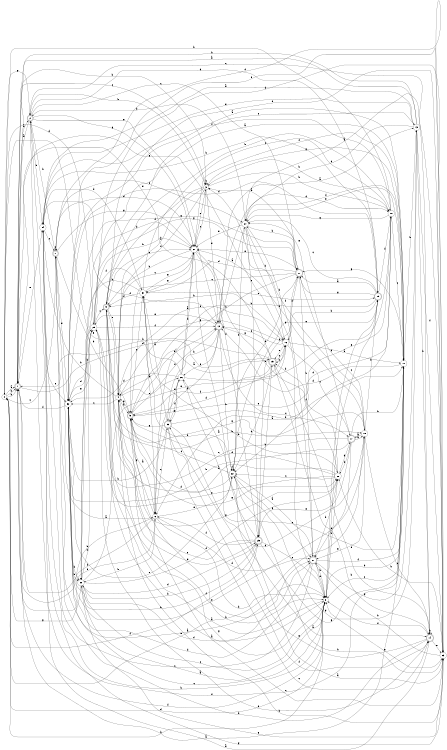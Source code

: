 digraph n28_3 {
__start0 [label="" shape="none"];

rankdir=LR;
size="8,5";

s0 [style="filled", color="black", fillcolor="white" shape="circle", label="0"];
s1 [style="rounded,filled", color="black", fillcolor="white" shape="doublecircle", label="1"];
s2 [style="rounded,filled", color="black", fillcolor="white" shape="doublecircle", label="2"];
s3 [style="filled", color="black", fillcolor="white" shape="circle", label="3"];
s4 [style="filled", color="black", fillcolor="white" shape="circle", label="4"];
s5 [style="rounded,filled", color="black", fillcolor="white" shape="doublecircle", label="5"];
s6 [style="filled", color="black", fillcolor="white" shape="circle", label="6"];
s7 [style="rounded,filled", color="black", fillcolor="white" shape="doublecircle", label="7"];
s8 [style="filled", color="black", fillcolor="white" shape="circle", label="8"];
s9 [style="rounded,filled", color="black", fillcolor="white" shape="doublecircle", label="9"];
s10 [style="filled", color="black", fillcolor="white" shape="circle", label="10"];
s11 [style="filled", color="black", fillcolor="white" shape="circle", label="11"];
s12 [style="rounded,filled", color="black", fillcolor="white" shape="doublecircle", label="12"];
s13 [style="filled", color="black", fillcolor="white" shape="circle", label="13"];
s14 [style="rounded,filled", color="black", fillcolor="white" shape="doublecircle", label="14"];
s15 [style="rounded,filled", color="black", fillcolor="white" shape="doublecircle", label="15"];
s16 [style="filled", color="black", fillcolor="white" shape="circle", label="16"];
s17 [style="rounded,filled", color="black", fillcolor="white" shape="doublecircle", label="17"];
s18 [style="filled", color="black", fillcolor="white" shape="circle", label="18"];
s19 [style="rounded,filled", color="black", fillcolor="white" shape="doublecircle", label="19"];
s20 [style="rounded,filled", color="black", fillcolor="white" shape="doublecircle", label="20"];
s21 [style="rounded,filled", color="black", fillcolor="white" shape="doublecircle", label="21"];
s22 [style="filled", color="black", fillcolor="white" shape="circle", label="22"];
s23 [style="filled", color="black", fillcolor="white" shape="circle", label="23"];
s24 [style="filled", color="black", fillcolor="white" shape="circle", label="24"];
s25 [style="rounded,filled", color="black", fillcolor="white" shape="doublecircle", label="25"];
s26 [style="filled", color="black", fillcolor="white" shape="circle", label="26"];
s27 [style="filled", color="black", fillcolor="white" shape="circle", label="27"];
s28 [style="filled", color="black", fillcolor="white" shape="circle", label="28"];
s29 [style="filled", color="black", fillcolor="white" shape="circle", label="29"];
s30 [style="filled", color="black", fillcolor="white" shape="circle", label="30"];
s31 [style="filled", color="black", fillcolor="white" shape="circle", label="31"];
s32 [style="filled", color="black", fillcolor="white" shape="circle", label="32"];
s33 [style="rounded,filled", color="black", fillcolor="white" shape="doublecircle", label="33"];
s34 [style="filled", color="black", fillcolor="white" shape="circle", label="34"];
s0 -> s1 [label="a"];
s0 -> s1 [label="b"];
s0 -> s7 [label="c"];
s0 -> s29 [label="d"];
s0 -> s18 [label="e"];
s0 -> s25 [label="f"];
s0 -> s2 [label="g"];
s0 -> s1 [label="h"];
s1 -> s2 [label="a"];
s1 -> s3 [label="b"];
s1 -> s3 [label="c"];
s1 -> s15 [label="d"];
s1 -> s34 [label="e"];
s1 -> s6 [label="f"];
s1 -> s16 [label="g"];
s1 -> s6 [label="h"];
s2 -> s1 [label="a"];
s2 -> s3 [label="b"];
s2 -> s20 [label="c"];
s2 -> s19 [label="d"];
s2 -> s12 [label="e"];
s2 -> s11 [label="f"];
s2 -> s27 [label="g"];
s2 -> s34 [label="h"];
s3 -> s4 [label="a"];
s3 -> s3 [label="b"];
s3 -> s27 [label="c"];
s3 -> s9 [label="d"];
s3 -> s12 [label="e"];
s3 -> s4 [label="f"];
s3 -> s11 [label="g"];
s3 -> s10 [label="h"];
s4 -> s5 [label="a"];
s4 -> s34 [label="b"];
s4 -> s32 [label="c"];
s4 -> s25 [label="d"];
s4 -> s26 [label="e"];
s4 -> s16 [label="f"];
s4 -> s28 [label="g"];
s4 -> s23 [label="h"];
s5 -> s6 [label="a"];
s5 -> s12 [label="b"];
s5 -> s31 [label="c"];
s5 -> s16 [label="d"];
s5 -> s4 [label="e"];
s5 -> s12 [label="f"];
s5 -> s28 [label="g"];
s5 -> s8 [label="h"];
s6 -> s7 [label="a"];
s6 -> s30 [label="b"];
s6 -> s33 [label="c"];
s6 -> s21 [label="d"];
s6 -> s22 [label="e"];
s6 -> s1 [label="f"];
s6 -> s4 [label="g"];
s6 -> s8 [label="h"];
s7 -> s8 [label="a"];
s7 -> s5 [label="b"];
s7 -> s7 [label="c"];
s7 -> s27 [label="d"];
s7 -> s32 [label="e"];
s7 -> s24 [label="f"];
s7 -> s27 [label="g"];
s7 -> s2 [label="h"];
s8 -> s9 [label="a"];
s8 -> s28 [label="b"];
s8 -> s19 [label="c"];
s8 -> s0 [label="d"];
s8 -> s19 [label="e"];
s8 -> s1 [label="f"];
s8 -> s4 [label="g"];
s8 -> s0 [label="h"];
s9 -> s8 [label="a"];
s9 -> s10 [label="b"];
s9 -> s27 [label="c"];
s9 -> s23 [label="d"];
s9 -> s4 [label="e"];
s9 -> s21 [label="f"];
s9 -> s18 [label="g"];
s9 -> s18 [label="h"];
s10 -> s6 [label="a"];
s10 -> s0 [label="b"];
s10 -> s11 [label="c"];
s10 -> s22 [label="d"];
s10 -> s5 [label="e"];
s10 -> s34 [label="f"];
s10 -> s24 [label="g"];
s10 -> s3 [label="h"];
s11 -> s1 [label="a"];
s11 -> s8 [label="b"];
s11 -> s8 [label="c"];
s11 -> s12 [label="d"];
s11 -> s24 [label="e"];
s11 -> s27 [label="f"];
s11 -> s20 [label="g"];
s11 -> s13 [label="h"];
s12 -> s13 [label="a"];
s12 -> s33 [label="b"];
s12 -> s17 [label="c"];
s12 -> s10 [label="d"];
s12 -> s29 [label="e"];
s12 -> s26 [label="f"];
s12 -> s6 [label="g"];
s12 -> s22 [label="h"];
s13 -> s1 [label="a"];
s13 -> s14 [label="b"];
s13 -> s9 [label="c"];
s13 -> s24 [label="d"];
s13 -> s34 [label="e"];
s13 -> s23 [label="f"];
s13 -> s22 [label="g"];
s13 -> s1 [label="h"];
s14 -> s2 [label="a"];
s14 -> s14 [label="b"];
s14 -> s2 [label="c"];
s14 -> s15 [label="d"];
s14 -> s23 [label="e"];
s14 -> s8 [label="f"];
s14 -> s33 [label="g"];
s14 -> s7 [label="h"];
s15 -> s4 [label="a"];
s15 -> s14 [label="b"];
s15 -> s16 [label="c"];
s15 -> s22 [label="d"];
s15 -> s1 [label="e"];
s15 -> s5 [label="f"];
s15 -> s12 [label="g"];
s15 -> s1 [label="h"];
s16 -> s11 [label="a"];
s16 -> s15 [label="b"];
s16 -> s17 [label="c"];
s16 -> s20 [label="d"];
s16 -> s15 [label="e"];
s16 -> s12 [label="f"];
s16 -> s4 [label="g"];
s16 -> s9 [label="h"];
s17 -> s18 [label="a"];
s17 -> s32 [label="b"];
s17 -> s29 [label="c"];
s17 -> s21 [label="d"];
s17 -> s25 [label="e"];
s17 -> s28 [label="f"];
s17 -> s24 [label="g"];
s17 -> s11 [label="h"];
s18 -> s17 [label="a"];
s18 -> s19 [label="b"];
s18 -> s14 [label="c"];
s18 -> s20 [label="d"];
s18 -> s32 [label="e"];
s18 -> s3 [label="f"];
s18 -> s21 [label="g"];
s18 -> s27 [label="h"];
s19 -> s20 [label="a"];
s19 -> s5 [label="b"];
s19 -> s24 [label="c"];
s19 -> s32 [label="d"];
s19 -> s22 [label="e"];
s19 -> s10 [label="f"];
s19 -> s20 [label="g"];
s19 -> s16 [label="h"];
s20 -> s3 [label="a"];
s20 -> s21 [label="b"];
s20 -> s5 [label="c"];
s20 -> s31 [label="d"];
s20 -> s27 [label="e"];
s20 -> s25 [label="f"];
s20 -> s32 [label="g"];
s20 -> s6 [label="h"];
s21 -> s22 [label="a"];
s21 -> s8 [label="b"];
s21 -> s34 [label="c"];
s21 -> s32 [label="d"];
s21 -> s8 [label="e"];
s21 -> s11 [label="f"];
s21 -> s13 [label="g"];
s21 -> s24 [label="h"];
s22 -> s23 [label="a"];
s22 -> s24 [label="b"];
s22 -> s5 [label="c"];
s22 -> s5 [label="d"];
s22 -> s20 [label="e"];
s22 -> s22 [label="f"];
s22 -> s21 [label="g"];
s22 -> s23 [label="h"];
s23 -> s24 [label="a"];
s23 -> s21 [label="b"];
s23 -> s5 [label="c"];
s23 -> s7 [label="d"];
s23 -> s8 [label="e"];
s23 -> s32 [label="f"];
s23 -> s30 [label="g"];
s23 -> s28 [label="h"];
s24 -> s12 [label="a"];
s24 -> s16 [label="b"];
s24 -> s25 [label="c"];
s24 -> s2 [label="d"];
s24 -> s27 [label="e"];
s24 -> s11 [label="f"];
s24 -> s8 [label="g"];
s24 -> s20 [label="h"];
s25 -> s26 [label="a"];
s25 -> s32 [label="b"];
s25 -> s8 [label="c"];
s25 -> s30 [label="d"];
s25 -> s4 [label="e"];
s25 -> s6 [label="f"];
s25 -> s11 [label="g"];
s25 -> s15 [label="h"];
s26 -> s27 [label="a"];
s26 -> s10 [label="b"];
s26 -> s11 [label="c"];
s26 -> s32 [label="d"];
s26 -> s0 [label="e"];
s26 -> s33 [label="f"];
s26 -> s33 [label="g"];
s26 -> s27 [label="h"];
s27 -> s14 [label="a"];
s27 -> s28 [label="b"];
s27 -> s4 [label="c"];
s27 -> s30 [label="d"];
s27 -> s3 [label="e"];
s27 -> s25 [label="f"];
s27 -> s31 [label="g"];
s27 -> s9 [label="h"];
s28 -> s9 [label="a"];
s28 -> s21 [label="b"];
s28 -> s22 [label="c"];
s28 -> s5 [label="d"];
s28 -> s29 [label="e"];
s28 -> s15 [label="f"];
s28 -> s17 [label="g"];
s28 -> s31 [label="h"];
s29 -> s11 [label="a"];
s29 -> s30 [label="b"];
s29 -> s9 [label="c"];
s29 -> s23 [label="d"];
s29 -> s14 [label="e"];
s29 -> s12 [label="f"];
s29 -> s20 [label="g"];
s29 -> s27 [label="h"];
s30 -> s8 [label="a"];
s30 -> s25 [label="b"];
s30 -> s8 [label="c"];
s30 -> s21 [label="d"];
s30 -> s16 [label="e"];
s30 -> s28 [label="f"];
s30 -> s0 [label="g"];
s30 -> s29 [label="h"];
s31 -> s6 [label="a"];
s31 -> s22 [label="b"];
s31 -> s10 [label="c"];
s31 -> s9 [label="d"];
s31 -> s19 [label="e"];
s31 -> s32 [label="f"];
s31 -> s27 [label="g"];
s31 -> s30 [label="h"];
s32 -> s11 [label="a"];
s32 -> s30 [label="b"];
s32 -> s8 [label="c"];
s32 -> s29 [label="d"];
s32 -> s22 [label="e"];
s32 -> s1 [label="f"];
s32 -> s29 [label="g"];
s32 -> s30 [label="h"];
s33 -> s31 [label="a"];
s33 -> s11 [label="b"];
s33 -> s14 [label="c"];
s33 -> s18 [label="d"];
s33 -> s26 [label="e"];
s33 -> s14 [label="f"];
s33 -> s5 [label="g"];
s33 -> s32 [label="h"];
s34 -> s13 [label="a"];
s34 -> s19 [label="b"];
s34 -> s7 [label="c"];
s34 -> s31 [label="d"];
s34 -> s32 [label="e"];
s34 -> s12 [label="f"];
s34 -> s23 [label="g"];
s34 -> s8 [label="h"];

}